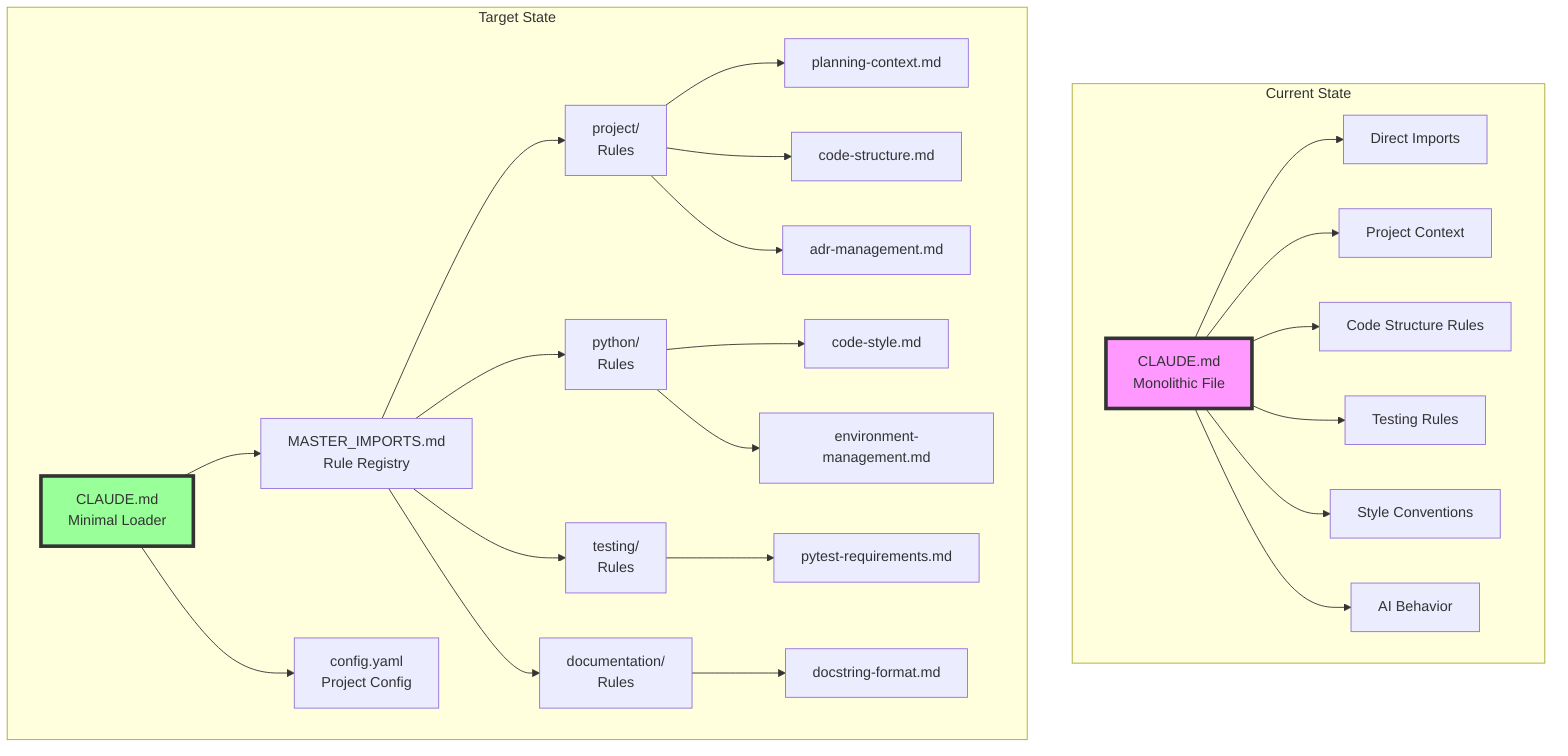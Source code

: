 graph TB
    subgraph "Current State"
        A[CLAUDE.md<br/>Monolithic File]
        A --> A1[Direct Imports]
        A --> A2[Project Context]
        A --> A3[Code Structure Rules]
        A --> A4[Testing Rules]
        A --> A5[Style Conventions]
        A --> A6[AI Behavior]
    end
    
    subgraph "Target State"
        B[CLAUDE.md<br/>Minimal Loader]
        C[MASTER_IMPORTS.md<br/>Rule Registry]
        D[config.yaml<br/>Project Config]
        
        B --> C
        B --> D
        
        C --> E[project/<br/>Rules]
        C --> F[python/<br/>Rules]
        C --> G[testing/<br/>Rules]
        C --> H[documentation/<br/>Rules]
        
        E --> E1[planning-context.md]
        E --> E2[code-structure.md]
        E --> E3[adr-management.md]
        
        F --> F1[code-style.md]
        F --> F2[environment-management.md]
        
        G --> G1[pytest-requirements.md]
        
        H --> H1[docstring-format.md]
    end
    
    style A fill:#f9f,stroke:#333,stroke-width:4px
    style B fill:#9f9,stroke:#333,stroke-width:4px